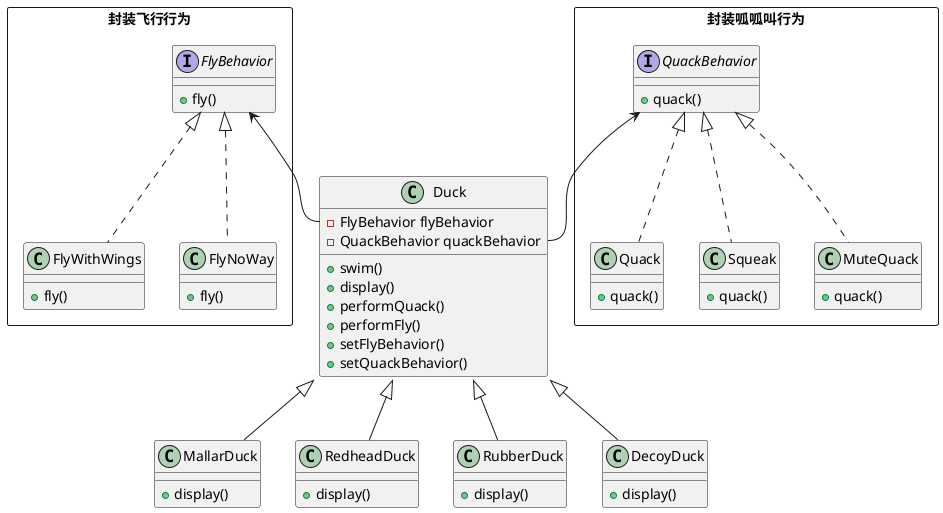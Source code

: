 @startuml 

skinparam DefaultFontName PingFangSC-Regular

class Duck {
    - FlyBehavior flyBehavior
    - QuackBehavior quackBehavior
    + swim()
    + display()
    + performQuack()
    + performFly()
    + setFlyBehavior()
    + setQuackBehavior()
}

class MallarDuck {
    + display()
}

class RedheadDuck {
    + display()
}

class RubberDuck { 
    + display()
}

class DecoyDuck { 
    + display()
}


MallarDuck -up-|> Duck
RedheadDuck -up-|> Duck
RubberDuck -up-|> Duck
DecoyDuck -up-|> Duck



package "封装飞行行为" <<Rectangle>>{
    interface FlyBehavior {
        + fly()
    }
    class FlyWithWings {
        + fly()
    }
    class FlyNoWay {
        + fly()
    }
    Duck::flyBehavior -up-> FlyBehavior
}

package "封装呱呱叫行为" <<Rectangle>>{
    interface QuackBehavior {
        + quack()
    }
    class Quack {
        + quack()
    }
    class Squeak {
        + quack()
    }
    class MuteQuack {
        + quack()
    }
    Duck::quackBehavior -up-> QuackBehavior
}

FlyWithWings .up.|> FlyBehavior
FlyNoWay .up.|> FlyBehavior
Quack .up.|> QuackBehavior
Squeak .up.|> QuackBehavior
MuteQuack .up.|> QuackBehavior

@enduml